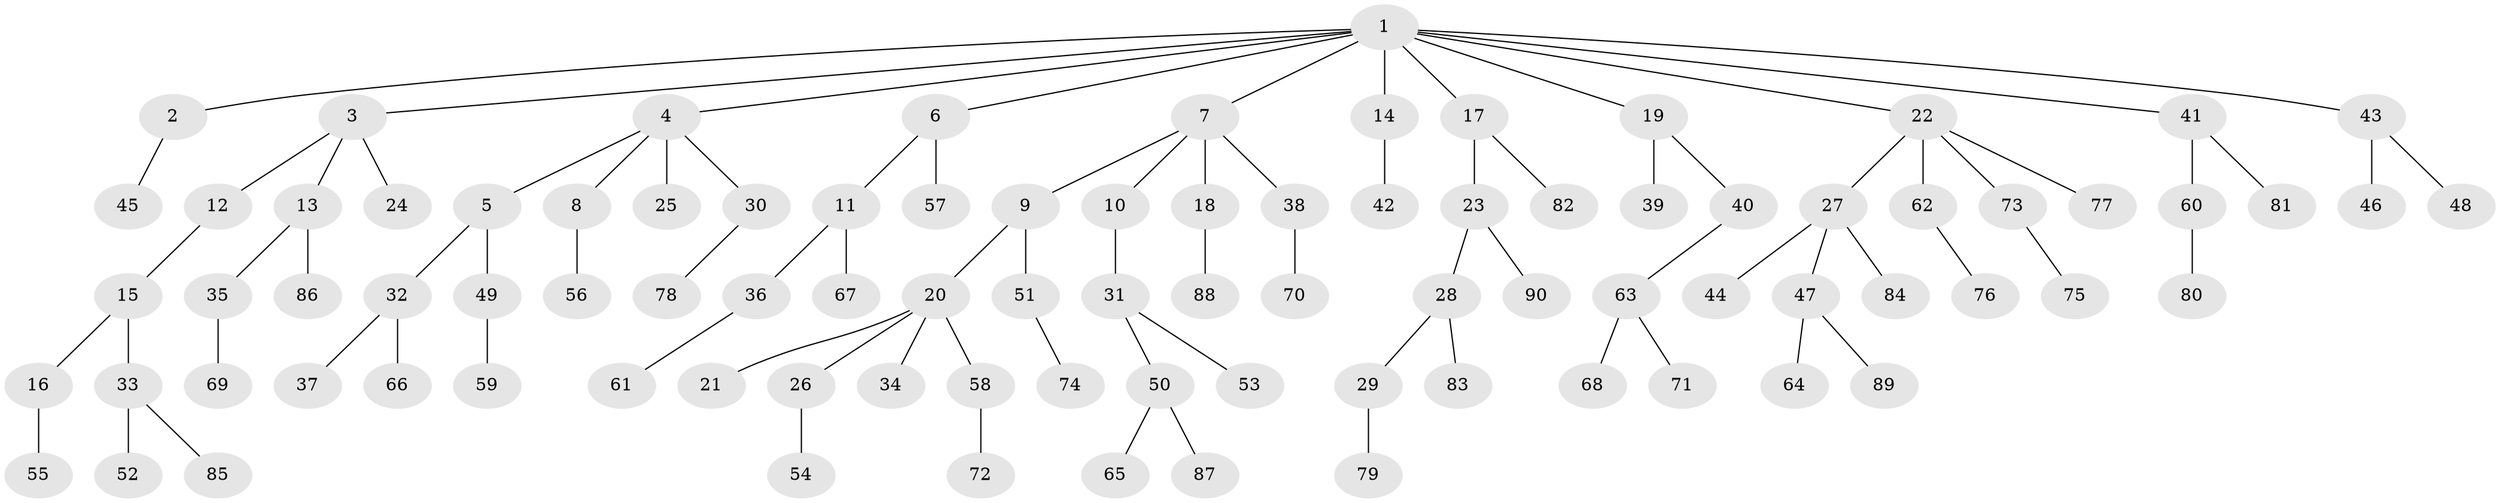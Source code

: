 // coarse degree distribution, {14: 0.017241379310344827, 1: 0.5517241379310345, 3: 0.1206896551724138, 5: 0.05172413793103448, 2: 0.2413793103448276, 4: 0.017241379310344827}
// Generated by graph-tools (version 1.1) at 2025/24/03/03/25 07:24:06]
// undirected, 90 vertices, 89 edges
graph export_dot {
graph [start="1"]
  node [color=gray90,style=filled];
  1;
  2;
  3;
  4;
  5;
  6;
  7;
  8;
  9;
  10;
  11;
  12;
  13;
  14;
  15;
  16;
  17;
  18;
  19;
  20;
  21;
  22;
  23;
  24;
  25;
  26;
  27;
  28;
  29;
  30;
  31;
  32;
  33;
  34;
  35;
  36;
  37;
  38;
  39;
  40;
  41;
  42;
  43;
  44;
  45;
  46;
  47;
  48;
  49;
  50;
  51;
  52;
  53;
  54;
  55;
  56;
  57;
  58;
  59;
  60;
  61;
  62;
  63;
  64;
  65;
  66;
  67;
  68;
  69;
  70;
  71;
  72;
  73;
  74;
  75;
  76;
  77;
  78;
  79;
  80;
  81;
  82;
  83;
  84;
  85;
  86;
  87;
  88;
  89;
  90;
  1 -- 2;
  1 -- 3;
  1 -- 4;
  1 -- 6;
  1 -- 7;
  1 -- 14;
  1 -- 17;
  1 -- 19;
  1 -- 22;
  1 -- 41;
  1 -- 43;
  2 -- 45;
  3 -- 12;
  3 -- 13;
  3 -- 24;
  4 -- 5;
  4 -- 8;
  4 -- 25;
  4 -- 30;
  5 -- 32;
  5 -- 49;
  6 -- 11;
  6 -- 57;
  7 -- 9;
  7 -- 10;
  7 -- 18;
  7 -- 38;
  8 -- 56;
  9 -- 20;
  9 -- 51;
  10 -- 31;
  11 -- 36;
  11 -- 67;
  12 -- 15;
  13 -- 35;
  13 -- 86;
  14 -- 42;
  15 -- 16;
  15 -- 33;
  16 -- 55;
  17 -- 23;
  17 -- 82;
  18 -- 88;
  19 -- 39;
  19 -- 40;
  20 -- 21;
  20 -- 26;
  20 -- 34;
  20 -- 58;
  22 -- 27;
  22 -- 62;
  22 -- 73;
  22 -- 77;
  23 -- 28;
  23 -- 90;
  26 -- 54;
  27 -- 44;
  27 -- 47;
  27 -- 84;
  28 -- 29;
  28 -- 83;
  29 -- 79;
  30 -- 78;
  31 -- 50;
  31 -- 53;
  32 -- 37;
  32 -- 66;
  33 -- 52;
  33 -- 85;
  35 -- 69;
  36 -- 61;
  38 -- 70;
  40 -- 63;
  41 -- 60;
  41 -- 81;
  43 -- 46;
  43 -- 48;
  47 -- 64;
  47 -- 89;
  49 -- 59;
  50 -- 65;
  50 -- 87;
  51 -- 74;
  58 -- 72;
  60 -- 80;
  62 -- 76;
  63 -- 68;
  63 -- 71;
  73 -- 75;
}
